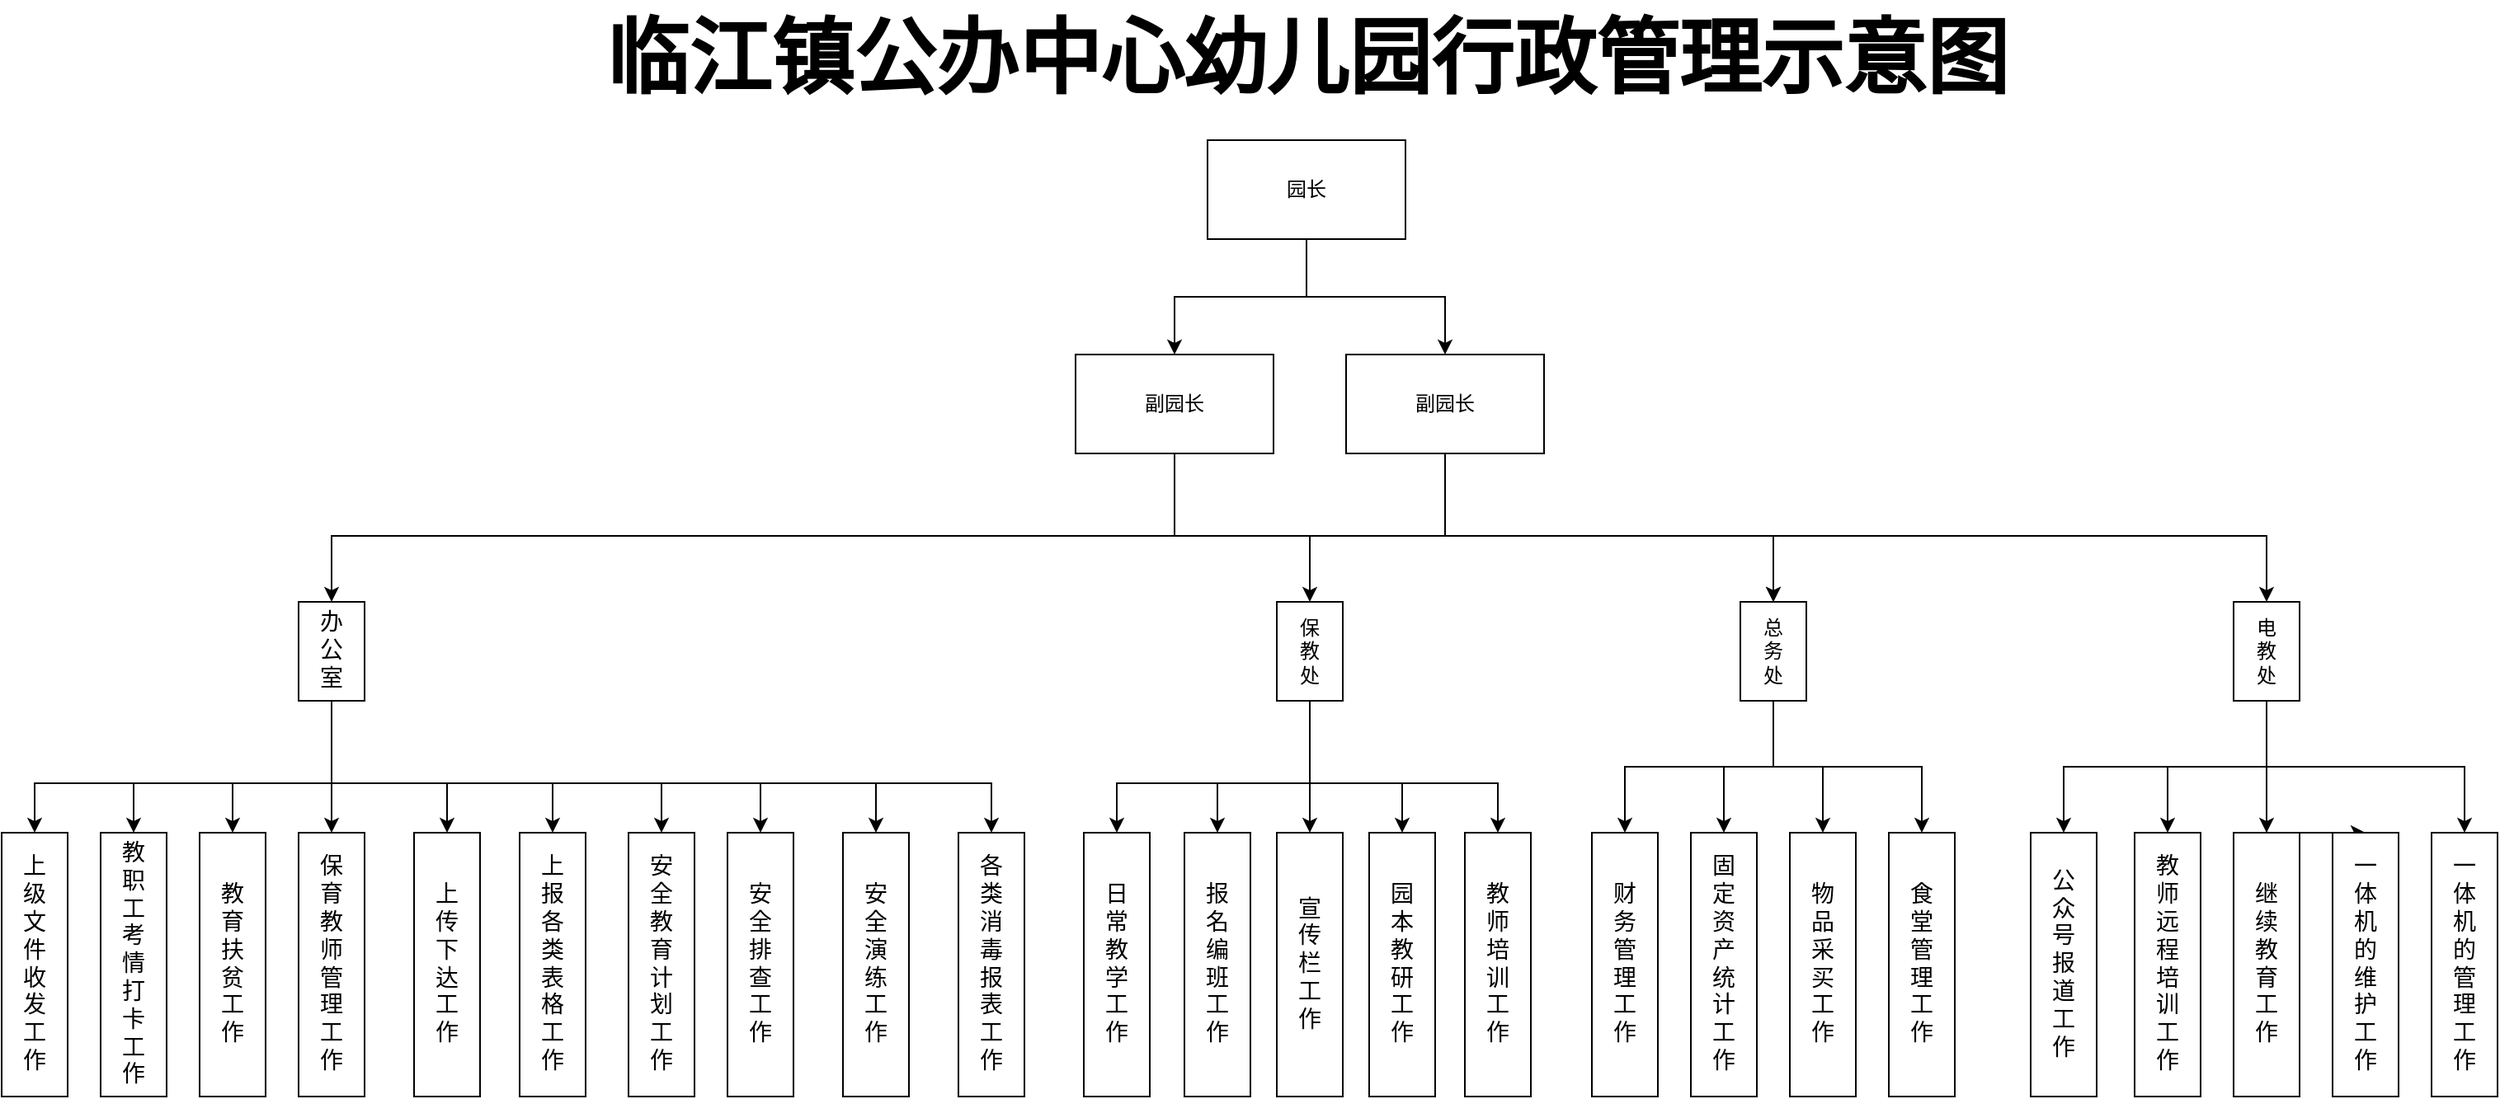 <mxfile version="14.8.0" type="github">
  <diagram id="EPdFTwsxXow6yKQpClQg" name="Page-1">
    <mxGraphModel dx="1929" dy="898" grid="1" gridSize="10" guides="1" tooltips="1" connect="1" arrows="1" fold="1" page="1" pageScale="1" pageWidth="827" pageHeight="1169" math="0" shadow="0">
      <root>
        <mxCell id="0" />
        <mxCell id="1" parent="0" />
        <mxCell id="B3mxXPaatogXchF34-ks-50" style="edgeStyle=orthogonalEdgeStyle;rounded=0;orthogonalLoop=1;jettySize=auto;html=1;entryX=0.5;entryY=0;entryDx=0;entryDy=0;fontFamily=Verdana;fontSize=14;labelBorderColor=none;" parent="1" target="B3mxXPaatogXchF34-ks-20" edge="1">
          <mxGeometry relative="1" as="geometry">
            <mxPoint x="270" y="525" as="sourcePoint" />
            <Array as="points">
              <mxPoint x="270" y="535" />
              <mxPoint x="90" y="535" />
            </Array>
          </mxGeometry>
        </mxCell>
        <mxCell id="B3mxXPaatogXchF34-ks-51" style="edgeStyle=orthogonalEdgeStyle;rounded=0;orthogonalLoop=1;jettySize=auto;html=1;entryX=0.5;entryY=0;entryDx=0;entryDy=0;fontFamily=Verdana;fontSize=14;exitX=0.5;exitY=1;exitDx=0;exitDy=0;labelBorderColor=none;" parent="1" source="B3mxXPaatogXchF34-ks-17" target="B3mxXPaatogXchF34-ks-21" edge="1">
          <mxGeometry relative="1" as="geometry">
            <mxPoint x="270" y="525" as="sourcePoint" />
            <Array as="points">
              <mxPoint x="270" y="535" />
              <mxPoint x="150" y="535" />
            </Array>
          </mxGeometry>
        </mxCell>
        <mxCell id="B3mxXPaatogXchF34-ks-52" style="edgeStyle=orthogonalEdgeStyle;rounded=0;orthogonalLoop=1;jettySize=auto;html=1;entryX=0.5;entryY=0;entryDx=0;entryDy=0;fontFamily=Verdana;fontSize=14;exitX=0.5;exitY=1;exitDx=0;exitDy=0;labelBorderColor=none;" parent="1" source="B3mxXPaatogXchF34-ks-17" target="B3mxXPaatogXchF34-ks-22" edge="1">
          <mxGeometry relative="1" as="geometry">
            <mxPoint x="270" y="525" as="sourcePoint" />
            <Array as="points">
              <mxPoint x="270" y="535" />
              <mxPoint x="210" y="535" />
            </Array>
          </mxGeometry>
        </mxCell>
        <mxCell id="B3mxXPaatogXchF34-ks-53" style="edgeStyle=orthogonalEdgeStyle;rounded=0;orthogonalLoop=1;jettySize=auto;html=1;entryX=0.5;entryY=0;entryDx=0;entryDy=0;fontFamily=Verdana;fontSize=14;exitX=0.5;exitY=1;exitDx=0;exitDy=0;labelBorderColor=none;" parent="1" source="B3mxXPaatogXchF34-ks-17" target="B3mxXPaatogXchF34-ks-23" edge="1">
          <mxGeometry relative="1" as="geometry">
            <mxPoint x="270" y="525" as="sourcePoint" />
          </mxGeometry>
        </mxCell>
        <mxCell id="B3mxXPaatogXchF34-ks-55" style="edgeStyle=orthogonalEdgeStyle;rounded=0;orthogonalLoop=1;jettySize=auto;html=1;entryX=0.5;entryY=0;entryDx=0;entryDy=0;fontFamily=Verdana;fontSize=14;exitX=0.5;exitY=1;exitDx=0;exitDy=0;labelBorderColor=none;" parent="1" source="B3mxXPaatogXchF34-ks-17" target="B3mxXPaatogXchF34-ks-34" edge="1">
          <mxGeometry relative="1" as="geometry">
            <mxPoint x="270" y="525" as="sourcePoint" />
            <Array as="points">
              <mxPoint x="270" y="535" />
              <mxPoint x="340" y="535" />
            </Array>
          </mxGeometry>
        </mxCell>
        <mxCell id="aNijLa5Wb7dYRHiopZRa-3" style="edgeStyle=orthogonalEdgeStyle;rounded=0;orthogonalLoop=1;jettySize=auto;html=1;entryX=0.5;entryY=0;entryDx=0;entryDy=0;labelBorderColor=none;" edge="1" parent="1" source="B3mxXPaatogXchF34-ks-17" target="B3mxXPaatogXchF34-ks-37">
          <mxGeometry relative="1" as="geometry">
            <Array as="points">
              <mxPoint x="270" y="535" />
              <mxPoint x="470" y="535" />
            </Array>
          </mxGeometry>
        </mxCell>
        <mxCell id="aNijLa5Wb7dYRHiopZRa-4" style="edgeStyle=orthogonalEdgeStyle;rounded=0;orthogonalLoop=1;jettySize=auto;html=1;entryX=0.5;entryY=0;entryDx=0;entryDy=0;labelBorderColor=none;" edge="1" parent="1" source="B3mxXPaatogXchF34-ks-17" target="B3mxXPaatogXchF34-ks-39">
          <mxGeometry relative="1" as="geometry">
            <Array as="points">
              <mxPoint x="270" y="535" />
              <mxPoint x="530" y="535" />
            </Array>
          </mxGeometry>
        </mxCell>
        <mxCell id="aNijLa5Wb7dYRHiopZRa-5" style="edgeStyle=orthogonalEdgeStyle;rounded=0;orthogonalLoop=1;jettySize=auto;html=1;entryX=0.5;entryY=0;entryDx=0;entryDy=0;labelBorderColor=none;" edge="1" parent="1" source="B3mxXPaatogXchF34-ks-17" target="B3mxXPaatogXchF34-ks-40">
          <mxGeometry relative="1" as="geometry">
            <Array as="points">
              <mxPoint x="270" y="535" />
              <mxPoint x="600" y="535" />
            </Array>
          </mxGeometry>
        </mxCell>
        <mxCell id="aNijLa5Wb7dYRHiopZRa-6" style="edgeStyle=orthogonalEdgeStyle;rounded=0;orthogonalLoop=1;jettySize=auto;html=1;entryX=0.5;entryY=0;entryDx=0;entryDy=0;labelBorderColor=none;" edge="1" parent="1" source="B3mxXPaatogXchF34-ks-17" target="B3mxXPaatogXchF34-ks-41">
          <mxGeometry relative="1" as="geometry">
            <Array as="points">
              <mxPoint x="270" y="535" />
              <mxPoint x="670" y="535" />
            </Array>
          </mxGeometry>
        </mxCell>
        <mxCell id="B3mxXPaatogXchF34-ks-17" value="办&lt;br&gt;公&lt;br&gt;室" style="rounded=0;whiteSpace=wrap;html=1;shadow=0;labelBackgroundColor=none;fontFamily=Verdana;fontSize=14;align=center;verticalAlign=middle;labelBorderColor=none;" parent="1" vertex="1">
          <mxGeometry x="250" y="425" width="40" height="60" as="geometry" />
        </mxCell>
        <mxCell id="B3mxXPaatogXchF34-ks-95" style="edgeStyle=orthogonalEdgeStyle;rounded=0;orthogonalLoop=1;jettySize=auto;html=1;entryX=0.5;entryY=0;entryDx=0;entryDy=0;fontFamily=Verdana;fontSize=14;labelBorderColor=none;" parent="1" source="B3mxXPaatogXchF34-ks-1" target="B3mxXPaatogXchF34-ks-88" edge="1">
          <mxGeometry relative="1" as="geometry" />
        </mxCell>
        <mxCell id="B3mxXPaatogXchF34-ks-97" style="edgeStyle=orthogonalEdgeStyle;rounded=0;orthogonalLoop=1;jettySize=auto;html=1;entryX=0.5;entryY=0;entryDx=0;entryDy=0;fontFamily=Verdana;fontSize=14;strokeWidth=1;labelBorderColor=none;" parent="1" source="B3mxXPaatogXchF34-ks-1" target="B3mxXPaatogXchF34-ks-96" edge="1">
          <mxGeometry relative="1" as="geometry" />
        </mxCell>
        <mxCell id="B3mxXPaatogXchF34-ks-1" value="园长" style="rounded=0;whiteSpace=wrap;html=1;labelBorderColor=none;" parent="1" vertex="1">
          <mxGeometry x="801" y="145" width="120" height="60" as="geometry" />
        </mxCell>
        <mxCell id="B3mxXPaatogXchF34-ks-62" style="edgeStyle=orthogonalEdgeStyle;rounded=0;orthogonalLoop=1;jettySize=auto;html=1;entryX=0.5;entryY=0;entryDx=0;entryDy=0;fontFamily=Verdana;fontSize=14;labelBorderColor=none;" parent="1" source="B3mxXPaatogXchF34-ks-8" target="B3mxXPaatogXchF34-ks-28" edge="1">
          <mxGeometry relative="1" as="geometry">
            <Array as="points">
              <mxPoint x="863" y="535" />
              <mxPoint x="746" y="535" />
            </Array>
          </mxGeometry>
        </mxCell>
        <mxCell id="B3mxXPaatogXchF34-ks-63" style="edgeStyle=orthogonalEdgeStyle;rounded=0;orthogonalLoop=1;jettySize=auto;html=1;entryX=0.5;entryY=0;entryDx=0;entryDy=0;fontFamily=Verdana;fontSize=14;labelBorderColor=none;" parent="1" source="B3mxXPaatogXchF34-ks-8" target="B3mxXPaatogXchF34-ks-26" edge="1">
          <mxGeometry relative="1" as="geometry">
            <Array as="points">
              <mxPoint x="863" y="535" />
              <mxPoint x="807" y="535" />
            </Array>
          </mxGeometry>
        </mxCell>
        <mxCell id="B3mxXPaatogXchF34-ks-64" style="edgeStyle=orthogonalEdgeStyle;rounded=0;orthogonalLoop=1;jettySize=auto;html=1;entryX=0.5;entryY=0;entryDx=0;entryDy=0;fontFamily=Verdana;fontSize=14;labelBorderColor=none;" parent="1" source="B3mxXPaatogXchF34-ks-8" target="B3mxXPaatogXchF34-ks-29" edge="1">
          <mxGeometry relative="1" as="geometry" />
        </mxCell>
        <mxCell id="B3mxXPaatogXchF34-ks-65" style="edgeStyle=orthogonalEdgeStyle;rounded=0;orthogonalLoop=1;jettySize=auto;html=1;entryX=0.5;entryY=0;entryDx=0;entryDy=0;fontFamily=Verdana;fontSize=14;labelBorderColor=none;" parent="1" source="B3mxXPaatogXchF34-ks-8" target="B3mxXPaatogXchF34-ks-36" edge="1">
          <mxGeometry relative="1" as="geometry">
            <Array as="points">
              <mxPoint x="863" y="535" />
              <mxPoint x="919" y="535" />
            </Array>
          </mxGeometry>
        </mxCell>
        <mxCell id="B3mxXPaatogXchF34-ks-66" style="edgeStyle=orthogonalEdgeStyle;rounded=0;orthogonalLoop=1;jettySize=auto;html=1;entryX=0.5;entryY=0;entryDx=0;entryDy=0;fontFamily=Verdana;fontSize=14;labelBorderColor=none;" parent="1" source="B3mxXPaatogXchF34-ks-8" target="B3mxXPaatogXchF34-ks-27" edge="1">
          <mxGeometry relative="1" as="geometry">
            <Array as="points">
              <mxPoint x="863" y="535" />
              <mxPoint x="977" y="535" />
            </Array>
          </mxGeometry>
        </mxCell>
        <mxCell id="B3mxXPaatogXchF34-ks-8" value="保&lt;br&gt;教&lt;br&gt;处" style="rounded=0;whiteSpace=wrap;html=1;labelBorderColor=none;" parent="1" vertex="1">
          <mxGeometry x="843" y="425" width="40" height="60" as="geometry" />
        </mxCell>
        <mxCell id="B3mxXPaatogXchF34-ks-71" style="edgeStyle=orthogonalEdgeStyle;rounded=0;orthogonalLoop=1;jettySize=auto;html=1;entryX=0.5;entryY=0;entryDx=0;entryDy=0;fontFamily=Verdana;fontSize=14;labelBorderColor=none;" parent="1" source="B3mxXPaatogXchF34-ks-18" target="B3mxXPaatogXchF34-ks-48" edge="1">
          <mxGeometry relative="1" as="geometry">
            <Array as="points">
              <mxPoint x="1144" y="525" />
              <mxPoint x="1054" y="525" />
            </Array>
          </mxGeometry>
        </mxCell>
        <mxCell id="B3mxXPaatogXchF34-ks-72" style="edgeStyle=orthogonalEdgeStyle;rounded=0;orthogonalLoop=1;jettySize=auto;html=1;entryX=0.5;entryY=0;entryDx=0;entryDy=0;fontFamily=Verdana;fontSize=14;labelBorderColor=none;" parent="1" source="B3mxXPaatogXchF34-ks-18" target="B3mxXPaatogXchF34-ks-47" edge="1">
          <mxGeometry relative="1" as="geometry" />
        </mxCell>
        <mxCell id="B3mxXPaatogXchF34-ks-73" style="edgeStyle=orthogonalEdgeStyle;rounded=0;orthogonalLoop=1;jettySize=auto;html=1;entryX=0.5;entryY=0;entryDx=0;entryDy=0;fontFamily=Verdana;fontSize=14;labelBorderColor=none;" parent="1" source="B3mxXPaatogXchF34-ks-18" target="B3mxXPaatogXchF34-ks-46" edge="1">
          <mxGeometry relative="1" as="geometry" />
        </mxCell>
        <mxCell id="B3mxXPaatogXchF34-ks-74" style="edgeStyle=orthogonalEdgeStyle;rounded=0;orthogonalLoop=1;jettySize=auto;html=1;entryX=0.5;entryY=0;entryDx=0;entryDy=0;fontFamily=Verdana;fontSize=14;labelBorderColor=none;" parent="1" source="B3mxXPaatogXchF34-ks-18" target="B3mxXPaatogXchF34-ks-45" edge="1">
          <mxGeometry relative="1" as="geometry">
            <Array as="points">
              <mxPoint x="1144" y="525" />
              <mxPoint x="1234" y="525" />
            </Array>
          </mxGeometry>
        </mxCell>
        <mxCell id="B3mxXPaatogXchF34-ks-18" value="总&lt;br&gt;务&lt;br&gt;处" style="rounded=0;whiteSpace=wrap;html=1;labelBorderColor=none;" parent="1" vertex="1">
          <mxGeometry x="1124" y="425" width="40" height="60" as="geometry" />
        </mxCell>
        <mxCell id="B3mxXPaatogXchF34-ks-75" style="edgeStyle=orthogonalEdgeStyle;rounded=0;orthogonalLoop=1;jettySize=auto;html=1;entryX=0.5;entryY=0;entryDx=0;entryDy=0;fontFamily=Verdana;fontSize=14;labelBorderColor=none;" parent="1" source="B3mxXPaatogXchF34-ks-19" target="B3mxXPaatogXchF34-ks-44" edge="1">
          <mxGeometry relative="1" as="geometry">
            <Array as="points">
              <mxPoint x="1443" y="525" />
              <mxPoint x="1383" y="525" />
            </Array>
          </mxGeometry>
        </mxCell>
        <mxCell id="B3mxXPaatogXchF34-ks-76" style="edgeStyle=orthogonalEdgeStyle;rounded=0;orthogonalLoop=1;jettySize=auto;html=1;entryX=0.5;entryY=0;entryDx=0;entryDy=0;fontFamily=Verdana;fontSize=14;labelBorderColor=none;" parent="1" source="B3mxXPaatogXchF34-ks-19" target="B3mxXPaatogXchF34-ks-43" edge="1">
          <mxGeometry relative="1" as="geometry" />
        </mxCell>
        <mxCell id="B3mxXPaatogXchF34-ks-77" style="edgeStyle=orthogonalEdgeStyle;rounded=0;orthogonalLoop=1;jettySize=auto;html=1;entryX=0.5;entryY=0;entryDx=0;entryDy=0;fontFamily=Verdana;fontSize=14;labelBorderColor=none;" parent="1" source="B3mxXPaatogXchF34-ks-19" target="B3mxXPaatogXchF34-ks-42" edge="1">
          <mxGeometry relative="1" as="geometry">
            <Array as="points">
              <mxPoint x="1443" y="565" />
            </Array>
          </mxGeometry>
        </mxCell>
        <mxCell id="B3mxXPaatogXchF34-ks-78" style="edgeStyle=orthogonalEdgeStyle;rounded=0;orthogonalLoop=1;jettySize=auto;html=1;entryX=0.5;entryY=0;entryDx=0;entryDy=0;fontFamily=Verdana;fontSize=14;labelBorderColor=none;" parent="1" source="B3mxXPaatogXchF34-ks-19" target="B3mxXPaatogXchF34-ks-38" edge="1">
          <mxGeometry relative="1" as="geometry">
            <Array as="points">
              <mxPoint x="1443" y="525" />
              <mxPoint x="1563" y="525" />
            </Array>
          </mxGeometry>
        </mxCell>
        <mxCell id="aNijLa5Wb7dYRHiopZRa-23" style="edgeStyle=orthogonalEdgeStyle;rounded=0;orthogonalLoop=1;jettySize=auto;html=1;fontSize=50;labelBorderColor=none;" edge="1" parent="1" source="B3mxXPaatogXchF34-ks-19" target="B3mxXPaatogXchF34-ks-24">
          <mxGeometry relative="1" as="geometry">
            <Array as="points">
              <mxPoint x="1443" y="525" />
              <mxPoint x="1320" y="525" />
            </Array>
          </mxGeometry>
        </mxCell>
        <mxCell id="B3mxXPaatogXchF34-ks-19" value="电&lt;br&gt;教&lt;br&gt;处" style="rounded=0;whiteSpace=wrap;html=1;labelBorderColor=none;" parent="1" vertex="1">
          <mxGeometry x="1423" y="425" width="40" height="60" as="geometry" />
        </mxCell>
        <mxCell id="B3mxXPaatogXchF34-ks-20" value="上&lt;br&gt;级&lt;br&gt;文&lt;br&gt;件&lt;br&gt;收&lt;br&gt;发&lt;br&gt;工&lt;br&gt;作" style="rounded=0;whiteSpace=wrap;html=1;shadow=0;labelBackgroundColor=none;fontFamily=Verdana;fontSize=14;align=center;verticalAlign=middle;labelBorderColor=none;" parent="1" vertex="1">
          <mxGeometry x="70" y="565" width="40" height="160" as="geometry" />
        </mxCell>
        <mxCell id="B3mxXPaatogXchF34-ks-21" value="教&lt;br&gt;职&lt;br&gt;工&lt;br&gt;考&lt;br&gt;情&lt;br&gt;打&lt;br&gt;卡&lt;br&gt;工&lt;br&gt;作" style="rounded=0;whiteSpace=wrap;html=1;shadow=0;labelBackgroundColor=none;fontFamily=Verdana;fontSize=14;align=center;verticalAlign=middle;labelBorderColor=none;" parent="1" vertex="1">
          <mxGeometry x="130" y="565" width="40" height="160" as="geometry" />
        </mxCell>
        <mxCell id="B3mxXPaatogXchF34-ks-22" value="教&lt;br&gt;育&lt;br&gt;扶&lt;br&gt;贫&lt;br&gt;工&lt;br&gt;作" style="rounded=0;whiteSpace=wrap;html=1;shadow=0;labelBackgroundColor=none;fontFamily=Verdana;fontSize=14;align=center;verticalAlign=middle;labelBorderColor=none;" parent="1" vertex="1">
          <mxGeometry x="190" y="565" width="40" height="160" as="geometry" />
        </mxCell>
        <mxCell id="B3mxXPaatogXchF34-ks-23" value="保&lt;br&gt;育&lt;br&gt;教&lt;br&gt;师&lt;br&gt;管&lt;br&gt;理&lt;br&gt;工&lt;br&gt;作" style="rounded=0;whiteSpace=wrap;html=1;shadow=0;labelBackgroundColor=none;fontFamily=Verdana;fontSize=14;align=center;verticalAlign=middle;labelBorderColor=none;" parent="1" vertex="1">
          <mxGeometry x="250" y="565" width="40" height="160" as="geometry" />
        </mxCell>
        <mxCell id="B3mxXPaatogXchF34-ks-24" value="公&lt;br&gt;众&lt;br&gt;号&lt;br&gt;报&lt;br&gt;道&lt;br&gt;工&lt;br&gt;作" style="rounded=0;whiteSpace=wrap;html=1;shadow=0;labelBackgroundColor=none;fontFamily=Verdana;fontSize=14;align=center;verticalAlign=middle;labelBorderColor=none;" parent="1" vertex="1">
          <mxGeometry x="1300" y="565" width="40" height="160" as="geometry" />
        </mxCell>
        <mxCell id="B3mxXPaatogXchF34-ks-25" value="上&lt;br&gt;报&lt;br&gt;各&lt;br&gt;类&lt;br&gt;表&lt;br&gt;格&lt;br&gt;工&lt;br&gt;作" style="rounded=0;whiteSpace=wrap;html=1;shadow=0;labelBackgroundColor=none;fontFamily=Verdana;fontSize=14;align=center;verticalAlign=middle;labelBorderColor=none;" parent="1" vertex="1">
          <mxGeometry x="384" y="565" width="40" height="160" as="geometry" />
        </mxCell>
        <mxCell id="B3mxXPaatogXchF34-ks-26" value="报&lt;br&gt;名&lt;br&gt;编&lt;br&gt;班&lt;br&gt;工&lt;br&gt;作" style="rounded=0;whiteSpace=wrap;html=1;shadow=0;labelBackgroundColor=none;fontFamily=Verdana;fontSize=14;align=center;verticalAlign=middle;labelBorderColor=none;" parent="1" vertex="1">
          <mxGeometry x="787" y="565" width="40" height="160" as="geometry" />
        </mxCell>
        <mxCell id="B3mxXPaatogXchF34-ks-27" value="教&lt;br&gt;师&lt;br&gt;培&lt;br&gt;训&lt;br&gt;工&lt;br&gt;&lt;span style=&quot;color: rgba(0 , 0 , 0 , 0) ; font-family: monospace ; font-size: 0px&quot;&gt;%3CmxGraphModel%3E%3Croot%3E%3CmxCell%20id%3D%220%22%2F%3E%3CmxCell%20id%3D%221%22%20parent%3D%220%22%2F%3E%3CmxCell%20id%3D%222%22%20value%3D%22%E6%95%99%26lt%3Bbr%26gt%3B%E8%81%8C%26lt%3Bbr%26gt%3B%E5%B7%A5%26lt%3Bbr%26gt%3B%E8%80%83%26lt%3Bbr%26gt%3B%E6%83%85%26lt%3Bbr%26gt%3B%E6%89%93%26lt%3Bbr%26gt%3B%E5%8D%A1%26lt%3Bbr%26gt%3B%E5%B7%A5%26lt%3Bbr%26gt%3B%E4%BD%9C%22%20style%3D%22rounded%3D0%3BwhiteSpace%3Dwrap%3Bhtml%3D1%3Bshadow%3D0%3BlabelBackgroundColor%3Dnone%3BfontFamily%3DVerdana%3BfontSize%3D14%3Balign%3Dcenter%3BverticalAlign%3Dmiddle%3B%22%20vertex%3D%221%22%20parent%3D%221%22%3E%3CmxGeometry%20x%3D%22520%22%20y%3D%22420%22%20width%3D%2240%22%20height%3D%22160%22%20as%3D%22geometry%22%2F%3E%3C%2FmxCell%3E%3C%2Froot%3E%3C%2FmxGraphModel%3E&lt;/span&gt;作" style="rounded=0;whiteSpace=wrap;html=1;shadow=0;labelBackgroundColor=none;fontFamily=Verdana;fontSize=14;align=center;verticalAlign=middle;labelBorderColor=none;" parent="1" vertex="1">
          <mxGeometry x="957" y="565" width="40" height="160" as="geometry" />
        </mxCell>
        <mxCell id="B3mxXPaatogXchF34-ks-28" value="日&lt;br&gt;常&lt;br&gt;教&lt;br&gt;学&lt;br&gt;工&lt;br&gt;作" style="rounded=0;whiteSpace=wrap;html=1;shadow=0;labelBackgroundColor=none;fontFamily=Verdana;fontSize=14;align=center;verticalAlign=middle;labelBorderColor=none;" parent="1" vertex="1">
          <mxGeometry x="726" y="565" width="40" height="160" as="geometry" />
        </mxCell>
        <mxCell id="B3mxXPaatogXchF34-ks-29" value="宣&lt;br&gt;传&lt;br&gt;栏&lt;br&gt;工&lt;br&gt;作" style="rounded=0;whiteSpace=wrap;html=1;shadow=0;labelBackgroundColor=none;fontFamily=Verdana;fontSize=14;align=center;verticalAlign=middle;labelBorderColor=none;" parent="1" vertex="1">
          <mxGeometry x="843" y="565" width="40" height="160" as="geometry" />
        </mxCell>
        <mxCell id="B3mxXPaatogXchF34-ks-34" value="上&lt;br&gt;传&lt;br&gt;下&lt;br&gt;达&lt;br&gt;工&lt;br&gt;作" style="rounded=0;whiteSpace=wrap;html=1;shadow=0;labelBackgroundColor=none;fontFamily=Verdana;fontSize=14;align=center;verticalAlign=middle;labelBorderColor=none;" parent="1" vertex="1">
          <mxGeometry x="320" y="565" width="40" height="160" as="geometry" />
        </mxCell>
        <mxCell id="B3mxXPaatogXchF34-ks-36" value="园&lt;br&gt;本&lt;br&gt;教&lt;br&gt;研&lt;br&gt;工&lt;br&gt;作" style="rounded=0;whiteSpace=wrap;html=1;shadow=0;labelBackgroundColor=none;fontFamily=Verdana;fontSize=14;align=center;verticalAlign=middle;labelBorderColor=none;" parent="1" vertex="1">
          <mxGeometry x="899" y="565" width="40" height="160" as="geometry" />
        </mxCell>
        <mxCell id="B3mxXPaatogXchF34-ks-37" value="安&lt;br&gt;全&lt;br&gt;教&lt;br&gt;育&lt;br&gt;计&lt;br&gt;划&lt;br&gt;工&lt;br&gt;作" style="rounded=0;whiteSpace=wrap;html=1;shadow=0;labelBackgroundColor=none;fontFamily=Verdana;fontSize=14;align=center;verticalAlign=middle;labelBorderColor=none;" parent="1" vertex="1">
          <mxGeometry x="450" y="565" width="40" height="160" as="geometry" />
        </mxCell>
        <mxCell id="B3mxXPaatogXchF34-ks-38" value="一&lt;br&gt;体&lt;br&gt;机&lt;br&gt;的&lt;br&gt;管&lt;br&gt;理&lt;br&gt;工&lt;br&gt;作" style="rounded=0;whiteSpace=wrap;html=1;shadow=0;labelBackgroundColor=none;fontFamily=Verdana;fontSize=14;align=center;verticalAlign=middle;labelBorderColor=none;" parent="1" vertex="1">
          <mxGeometry x="1543" y="565" width="40" height="160" as="geometry" />
        </mxCell>
        <mxCell id="B3mxXPaatogXchF34-ks-39" value="安&lt;br&gt;全&lt;br&gt;排&lt;br&gt;查&lt;br&gt;工&lt;br&gt;作" style="rounded=0;whiteSpace=wrap;html=1;shadow=0;labelBackgroundColor=none;fontFamily=Verdana;fontSize=14;align=center;verticalAlign=middle;labelBorderColor=none;" parent="1" vertex="1">
          <mxGeometry x="510" y="565" width="40" height="160" as="geometry" />
        </mxCell>
        <mxCell id="B3mxXPaatogXchF34-ks-40" value="安&lt;br&gt;全&lt;br&gt;演&lt;br&gt;练&lt;br&gt;工&lt;br&gt;作" style="rounded=0;whiteSpace=wrap;html=1;shadow=0;labelBackgroundColor=none;fontFamily=Verdana;fontSize=14;align=center;verticalAlign=middle;labelBorderColor=none;" parent="1" vertex="1">
          <mxGeometry x="580" y="565" width="40" height="160" as="geometry" />
        </mxCell>
        <mxCell id="B3mxXPaatogXchF34-ks-41" value="各&lt;br&gt;类&lt;br&gt;消&lt;br&gt;毒&lt;br&gt;报&lt;br&gt;表&lt;br&gt;工&lt;br&gt;作" style="rounded=0;whiteSpace=wrap;html=1;shadow=0;labelBackgroundColor=none;fontFamily=Verdana;fontSize=14;align=center;verticalAlign=middle;labelBorderColor=none;" parent="1" vertex="1">
          <mxGeometry x="650" y="565" width="40" height="160" as="geometry" />
        </mxCell>
        <mxCell id="B3mxXPaatogXchF34-ks-42" value="一&lt;br&gt;体&lt;br&gt;机&lt;br&gt;的&lt;br&gt;维&lt;br&gt;护&lt;br&gt;工&lt;br&gt;作" style="rounded=0;whiteSpace=wrap;html=1;shadow=0;labelBackgroundColor=none;fontFamily=Verdana;fontSize=14;align=center;verticalAlign=middle;labelBorderColor=none;" parent="1" vertex="1">
          <mxGeometry x="1483" y="565" width="40" height="160" as="geometry" />
        </mxCell>
        <mxCell id="B3mxXPaatogXchF34-ks-43" value="继&lt;br&gt;续&lt;br&gt;教&lt;br&gt;育&lt;br&gt;工&lt;br&gt;作" style="rounded=0;whiteSpace=wrap;html=1;shadow=0;labelBackgroundColor=none;fontFamily=Verdana;fontSize=14;align=center;verticalAlign=middle;labelBorderColor=none;" parent="1" vertex="1">
          <mxGeometry x="1423" y="565" width="40" height="160" as="geometry" />
        </mxCell>
        <mxCell id="B3mxXPaatogXchF34-ks-44" value="教&lt;br&gt;师&lt;br&gt;远&lt;br&gt;程&lt;br&gt;培&lt;br&gt;训&lt;br&gt;工&lt;br&gt;作" style="rounded=0;whiteSpace=wrap;html=1;shadow=0;labelBackgroundColor=none;fontFamily=Verdana;fontSize=14;align=center;verticalAlign=middle;labelBorderColor=none;" parent="1" vertex="1">
          <mxGeometry x="1363" y="565" width="40" height="160" as="geometry" />
        </mxCell>
        <mxCell id="B3mxXPaatogXchF34-ks-45" value="食&lt;br&gt;堂&lt;br&gt;管&lt;br&gt;理&lt;br&gt;工&lt;br&gt;作" style="rounded=0;whiteSpace=wrap;html=1;shadow=0;labelBackgroundColor=none;fontFamily=Verdana;fontSize=14;align=center;verticalAlign=middle;labelBorderColor=none;" parent="1" vertex="1">
          <mxGeometry x="1214" y="565" width="40" height="160" as="geometry" />
        </mxCell>
        <mxCell id="B3mxXPaatogXchF34-ks-46" value="物&lt;br&gt;品&lt;br&gt;采&lt;br&gt;买&lt;br&gt;工&lt;br&gt;作" style="rounded=0;whiteSpace=wrap;html=1;shadow=0;labelBackgroundColor=none;fontFamily=Verdana;fontSize=14;align=center;verticalAlign=middle;labelBorderColor=none;" parent="1" vertex="1">
          <mxGeometry x="1154" y="565" width="40" height="160" as="geometry" />
        </mxCell>
        <mxCell id="B3mxXPaatogXchF34-ks-47" value="固&lt;br&gt;定&lt;br&gt;资&lt;br&gt;产&lt;br&gt;统&lt;br&gt;计&lt;br&gt;工&lt;br&gt;作" style="rounded=0;whiteSpace=wrap;html=1;shadow=0;labelBackgroundColor=none;fontFamily=Verdana;fontSize=14;align=center;verticalAlign=middle;labelBorderColor=none;" parent="1" vertex="1">
          <mxGeometry x="1094" y="565" width="40" height="160" as="geometry" />
        </mxCell>
        <mxCell id="B3mxXPaatogXchF34-ks-48" value="财&lt;br&gt;务&lt;br&gt;管&lt;br&gt;理&lt;br&gt;工&lt;br&gt;作" style="rounded=0;whiteSpace=wrap;html=1;shadow=0;labelBackgroundColor=none;fontFamily=Verdana;fontSize=14;align=center;verticalAlign=middle;labelBorderColor=none;" parent="1" vertex="1">
          <mxGeometry x="1034" y="565" width="40" height="160" as="geometry" />
        </mxCell>
        <mxCell id="B3mxXPaatogXchF34-ks-60" style="edgeStyle=orthogonalEdgeStyle;rounded=0;orthogonalLoop=1;jettySize=auto;html=1;entryX=0.5;entryY=0;entryDx=0;entryDy=0;fontFamily=Verdana;fontSize=14;labelBorderColor=none;" parent="1" target="B3mxXPaatogXchF34-ks-25" edge="1">
          <mxGeometry relative="1" as="geometry">
            <mxPoint x="270" y="535" as="sourcePoint" />
            <mxPoint x="470" y="565" as="targetPoint" />
            <Array as="points">
              <mxPoint x="404" y="535" />
            </Array>
          </mxGeometry>
        </mxCell>
        <mxCell id="B3mxXPaatogXchF34-ks-90" style="edgeStyle=orthogonalEdgeStyle;rounded=0;orthogonalLoop=1;jettySize=auto;html=1;entryX=0.5;entryY=0;entryDx=0;entryDy=0;fontFamily=Verdana;fontSize=14;strokeWidth=1;labelBorderColor=none;" parent="1" source="B3mxXPaatogXchF34-ks-88" target="B3mxXPaatogXchF34-ks-17" edge="1">
          <mxGeometry relative="1" as="geometry">
            <Array as="points">
              <mxPoint x="781" y="385" />
              <mxPoint x="270" y="385" />
            </Array>
          </mxGeometry>
        </mxCell>
        <mxCell id="B3mxXPaatogXchF34-ks-91" style="edgeStyle=orthogonalEdgeStyle;rounded=0;orthogonalLoop=1;jettySize=auto;html=1;fontFamily=Verdana;fontSize=14;entryX=0.5;entryY=0;entryDx=0;entryDy=0;labelBorderColor=none;" parent="1" source="B3mxXPaatogXchF34-ks-88" target="B3mxXPaatogXchF34-ks-8" edge="1">
          <mxGeometry relative="1" as="geometry">
            <mxPoint x="964" y="425" as="targetPoint" />
            <Array as="points">
              <mxPoint x="781" y="385" />
              <mxPoint x="863" y="385" />
            </Array>
          </mxGeometry>
        </mxCell>
        <mxCell id="B3mxXPaatogXchF34-ks-93" style="edgeStyle=orthogonalEdgeStyle;rounded=0;orthogonalLoop=1;jettySize=auto;html=1;entryX=0.5;entryY=0;entryDx=0;entryDy=0;fontFamily=Verdana;fontSize=14;labelBorderColor=none;" parent="1" source="B3mxXPaatogXchF34-ks-88" target="B3mxXPaatogXchF34-ks-18" edge="1">
          <mxGeometry relative="1" as="geometry">
            <Array as="points">
              <mxPoint x="781" y="385" />
              <mxPoint x="1144" y="385" />
            </Array>
            <mxPoint x="1267" y="425" as="targetPoint" />
          </mxGeometry>
        </mxCell>
        <mxCell id="B3mxXPaatogXchF34-ks-94" style="edgeStyle=orthogonalEdgeStyle;rounded=0;orthogonalLoop=1;jettySize=auto;html=1;fontFamily=Verdana;fontSize=14;labelBorderColor=none;" parent="1" source="B3mxXPaatogXchF34-ks-88" target="B3mxXPaatogXchF34-ks-19" edge="1">
          <mxGeometry relative="1" as="geometry">
            <Array as="points">
              <mxPoint x="781" y="385" />
              <mxPoint x="1443" y="385" />
            </Array>
          </mxGeometry>
        </mxCell>
        <mxCell id="B3mxXPaatogXchF34-ks-88" value="副园长" style="rounded=0;whiteSpace=wrap;html=1;labelBorderColor=none;" parent="1" vertex="1">
          <mxGeometry x="721" y="275" width="120" height="60" as="geometry" />
        </mxCell>
        <mxCell id="aNijLa5Wb7dYRHiopZRa-2" style="edgeStyle=orthogonalEdgeStyle;rounded=0;orthogonalLoop=1;jettySize=auto;html=1;entryX=0.5;entryY=0;entryDx=0;entryDy=0;labelBorderColor=none;" edge="1" parent="1" source="B3mxXPaatogXchF34-ks-96" target="B3mxXPaatogXchF34-ks-18">
          <mxGeometry relative="1" as="geometry">
            <mxPoint x="1267" y="425" as="targetPoint" />
            <Array as="points">
              <mxPoint x="945" y="385" />
              <mxPoint x="1144" y="385" />
            </Array>
          </mxGeometry>
        </mxCell>
        <mxCell id="B3mxXPaatogXchF34-ks-96" value="副园长" style="rounded=0;whiteSpace=wrap;html=1;labelBorderColor=none;" parent="1" vertex="1">
          <mxGeometry x="885" y="275" width="120" height="60" as="geometry" />
        </mxCell>
        <mxCell id="aNijLa5Wb7dYRHiopZRa-7" value="临江镇公办中心幼儿园行政管理示意图" style="text;html=1;align=center;verticalAlign=middle;resizable=0;points=[];autosize=1;strokeColor=none;fontSize=50;fontStyle=1;labelBorderColor=none;" vertex="1" parent="1">
          <mxGeometry x="426" y="60" width="870" height="70" as="geometry" />
        </mxCell>
      </root>
    </mxGraphModel>
  </diagram>
</mxfile>
